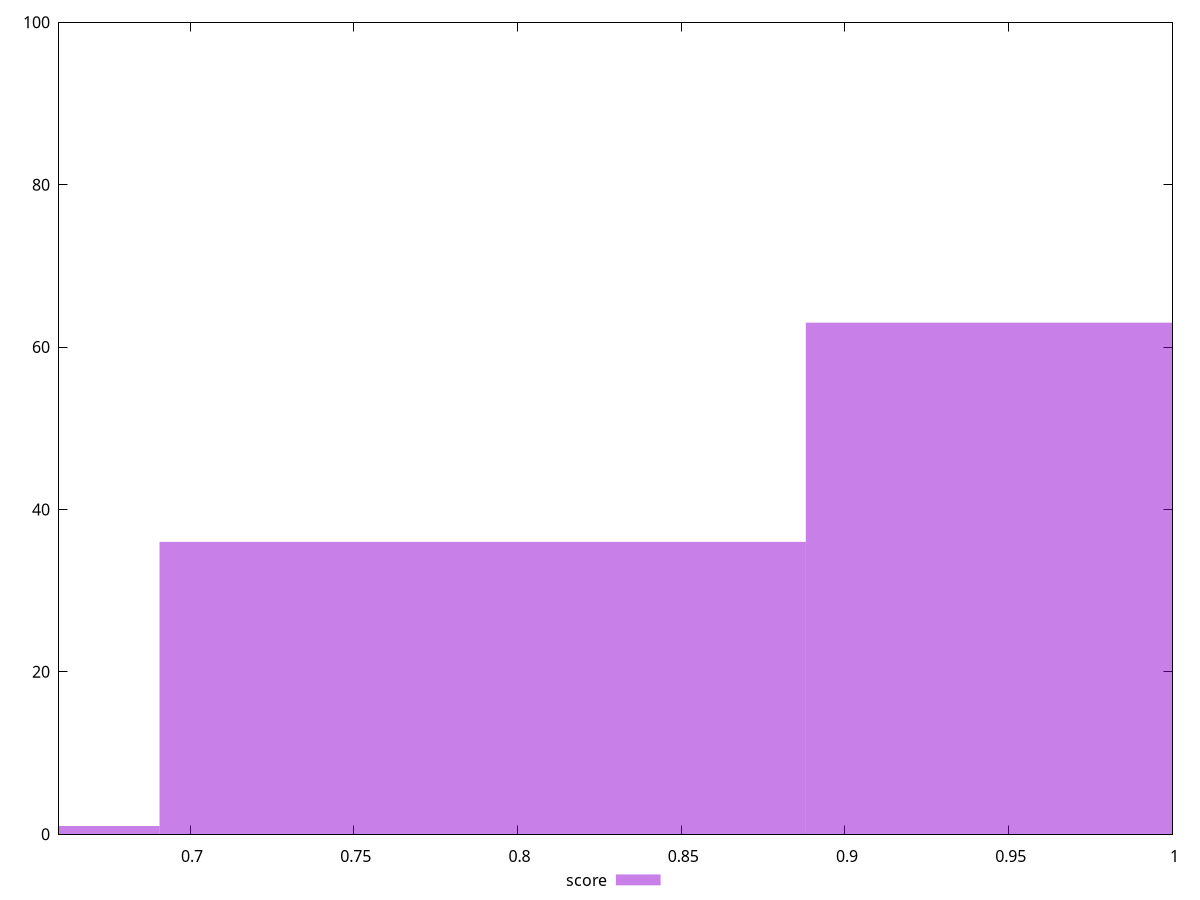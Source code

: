 reset

$score <<EOF
0.7893604285805971 36
0.9867005357257463 63
0.5920203214354478 1
EOF

set key outside below
set boxwidth 0.19734010714514927
set xrange [0.66:1]
set yrange [0:100]
set trange [0:100]
set style fill transparent solid 0.5 noborder
set terminal svg size 640, 490 enhanced background rgb 'white'
set output "reports/report_00028_2021-02-24T12-49-42.674Z/bootup-time/samples/agenda/score/histogram.svg"

plot $score title "score" with boxes

reset
